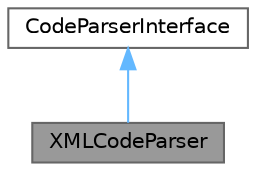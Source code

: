 digraph "XMLCodeParser"
{
 // INTERACTIVE_SVG=YES
 // LATEX_PDF_SIZE
  bgcolor="transparent";
  edge [fontname=Helvetica,fontsize=10,labelfontname=Helvetica,labelfontsize=10];
  node [fontname=Helvetica,fontsize=10,shape=box,height=0.2,width=0.4];
  Node1 [label="XMLCodeParser",height=0.2,width=0.4,color="gray40", fillcolor="grey60", style="filled", fontcolor="black",tooltip="XML scanner."];
  Node2 -> Node1 [dir="back",color="steelblue1",style="solid",tooltip=" "];
  Node2 [label="CodeParserInterface",height=0.2,width=0.4,color="gray40", fillcolor="white", style="filled",URL="$d4/d65/class_code_parser_interface.html",tooltip="Abstract interface for code parsers."];
}
